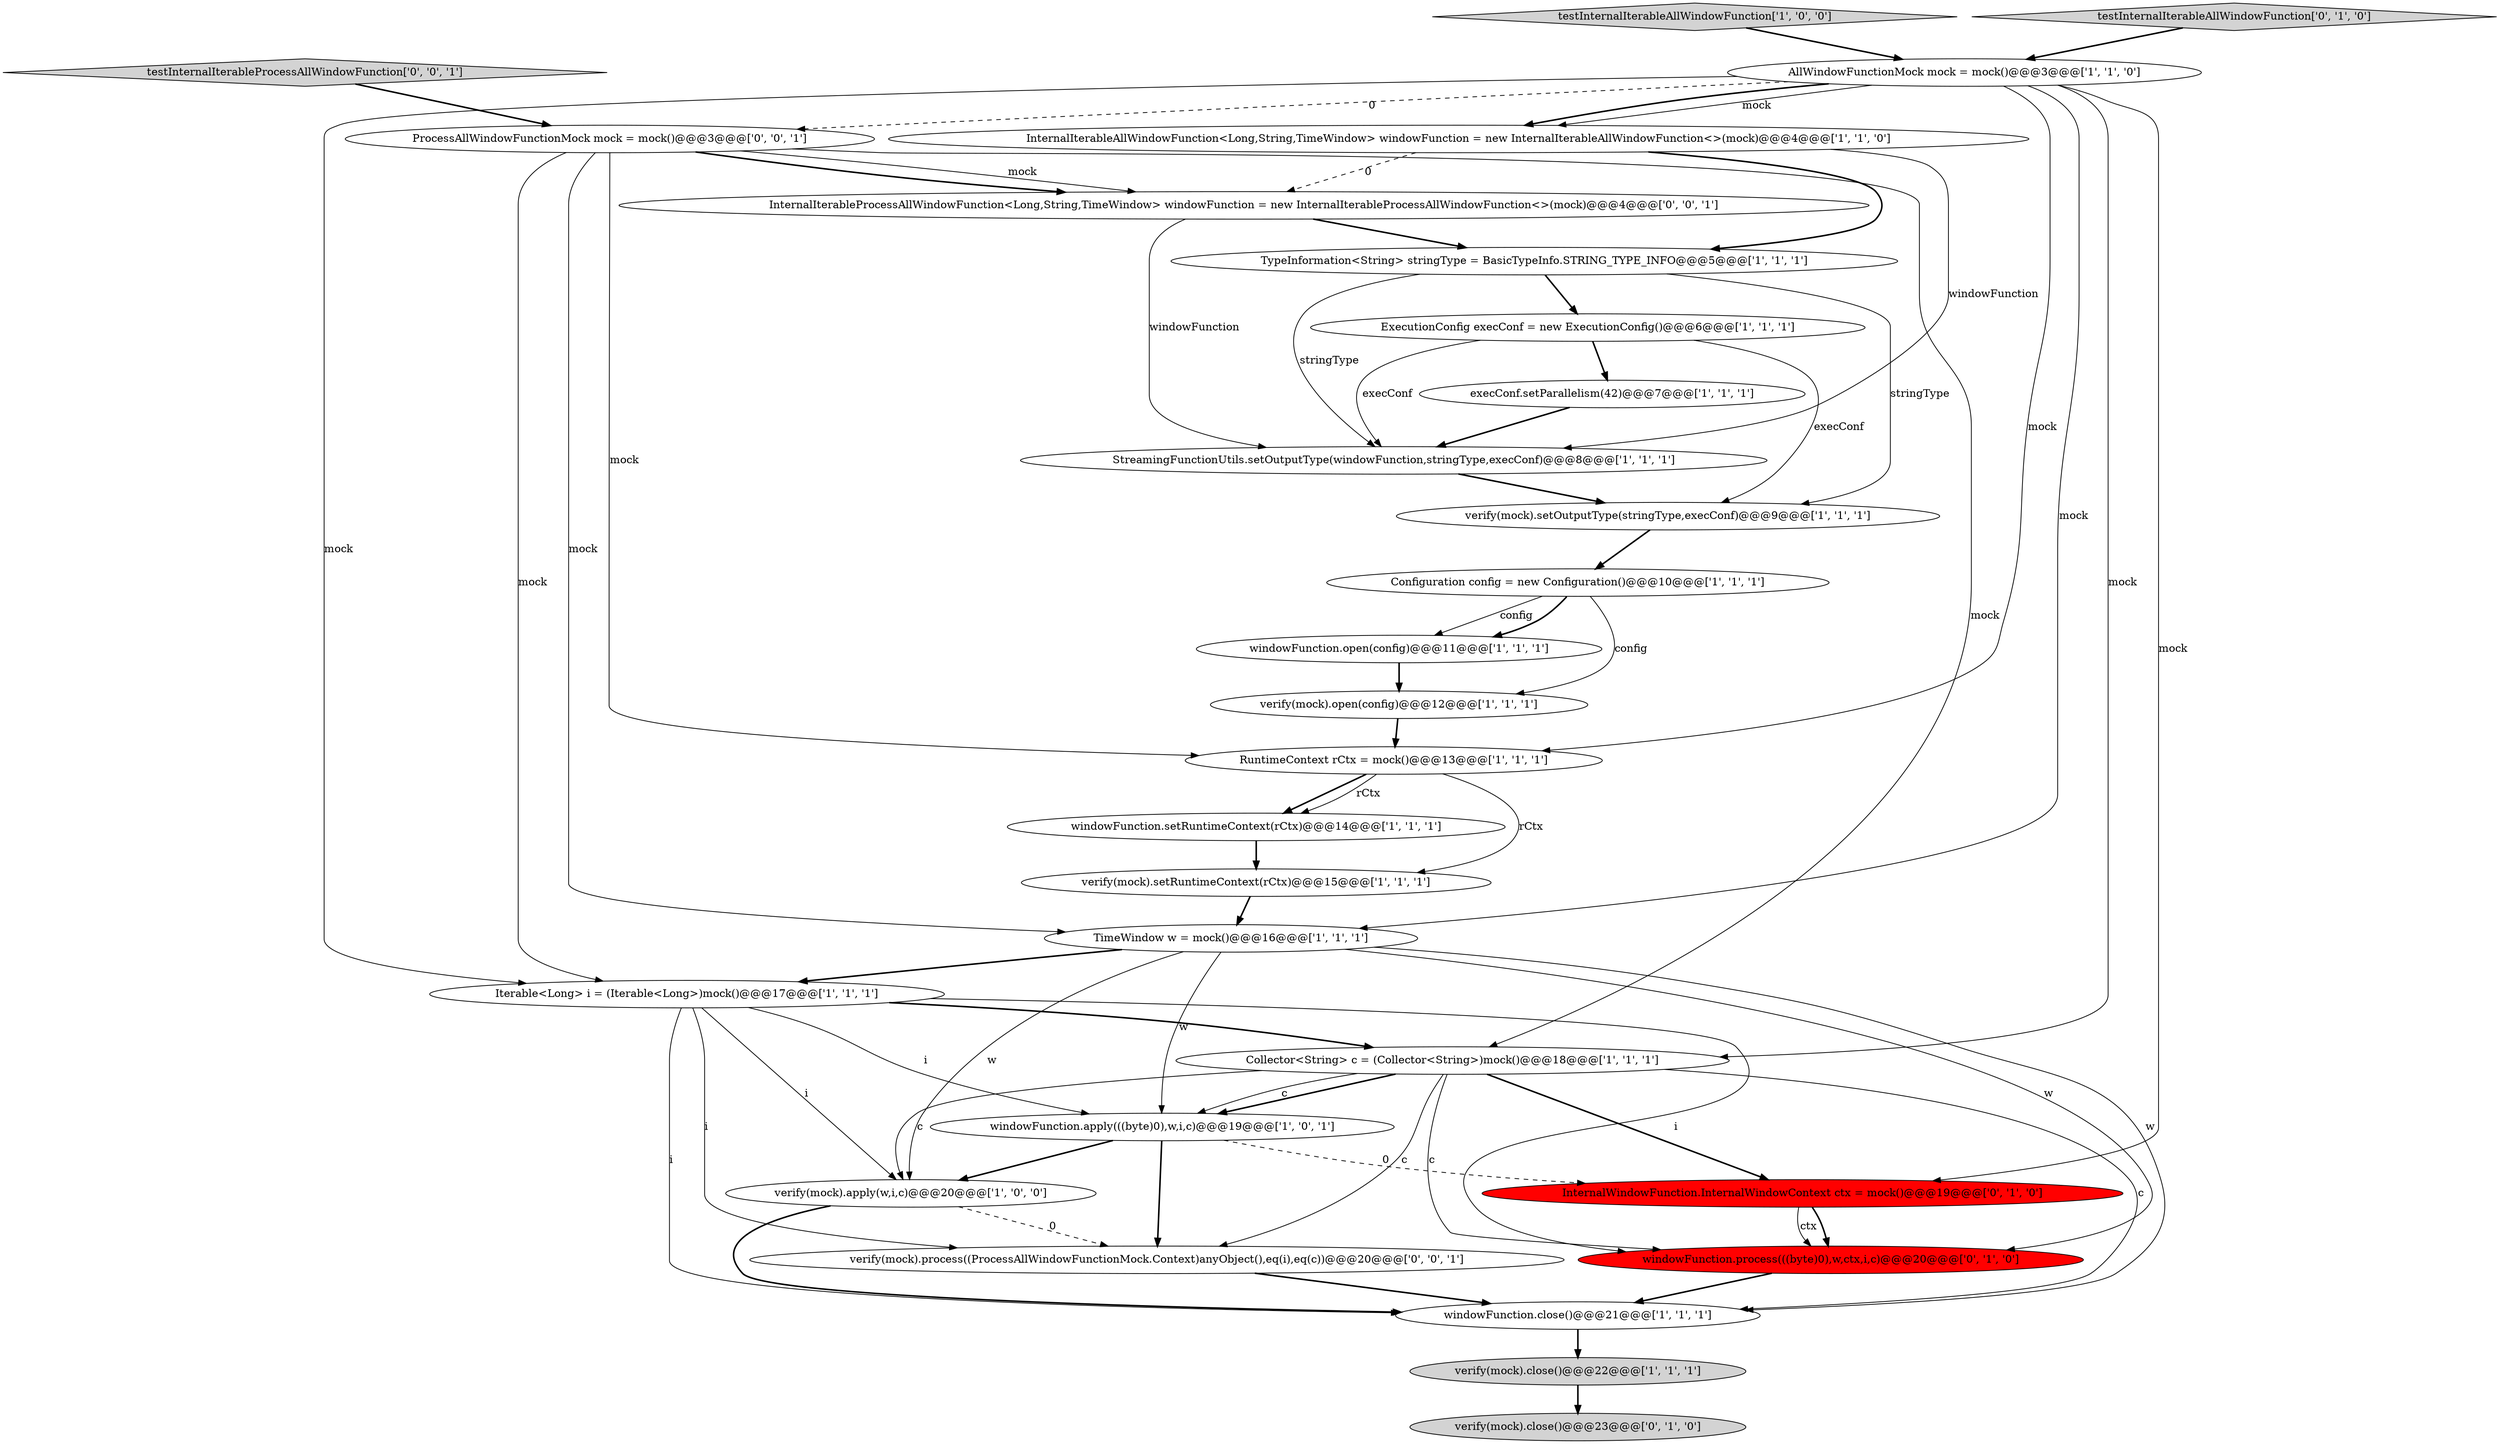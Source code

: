 digraph {
15 [style = filled, label = "AllWindowFunctionMock mock = mock()@@@3@@@['1', '1', '0']", fillcolor = white, shape = ellipse image = "AAA0AAABBB1BBB"];
13 [style = filled, label = "windowFunction.setRuntimeContext(rCtx)@@@14@@@['1', '1', '1']", fillcolor = white, shape = ellipse image = "AAA0AAABBB1BBB"];
27 [style = filled, label = "InternalIterableProcessAllWindowFunction<Long,String,TimeWindow> windowFunction = new InternalIterableProcessAllWindowFunction<>(mock)@@@4@@@['0', '0', '1']", fillcolor = white, shape = ellipse image = "AAA0AAABBB3BBB"];
4 [style = filled, label = "verify(mock).apply(w,i,c)@@@20@@@['1', '0', '0']", fillcolor = white, shape = ellipse image = "AAA0AAABBB1BBB"];
22 [style = filled, label = "InternalWindowFunction.InternalWindowContext ctx = mock()@@@19@@@['0', '1', '0']", fillcolor = red, shape = ellipse image = "AAA1AAABBB2BBB"];
1 [style = filled, label = "TimeWindow w = mock()@@@16@@@['1', '1', '1']", fillcolor = white, shape = ellipse image = "AAA0AAABBB1BBB"];
8 [style = filled, label = "execConf.setParallelism(42)@@@7@@@['1', '1', '1']", fillcolor = white, shape = ellipse image = "AAA0AAABBB1BBB"];
19 [style = filled, label = "InternalIterableAllWindowFunction<Long,String,TimeWindow> windowFunction = new InternalIterableAllWindowFunction<>(mock)@@@4@@@['1', '1', '0']", fillcolor = white, shape = ellipse image = "AAA0AAABBB1BBB"];
5 [style = filled, label = "Configuration config = new Configuration()@@@10@@@['1', '1', '1']", fillcolor = white, shape = ellipse image = "AAA0AAABBB1BBB"];
9 [style = filled, label = "Iterable<Long> i = (Iterable<Long>)mock()@@@17@@@['1', '1', '1']", fillcolor = white, shape = ellipse image = "AAA0AAABBB1BBB"];
6 [style = filled, label = "verify(mock).setRuntimeContext(rCtx)@@@15@@@['1', '1', '1']", fillcolor = white, shape = ellipse image = "AAA0AAABBB1BBB"];
12 [style = filled, label = "testInternalIterableAllWindowFunction['1', '0', '0']", fillcolor = lightgray, shape = diamond image = "AAA0AAABBB1BBB"];
11 [style = filled, label = "windowFunction.close()@@@21@@@['1', '1', '1']", fillcolor = white, shape = ellipse image = "AAA0AAABBB1BBB"];
26 [style = filled, label = "verify(mock).process((ProcessAllWindowFunctionMock.Context)anyObject(),eq(i),eq(c))@@@20@@@['0', '0', '1']", fillcolor = white, shape = ellipse image = "AAA0AAABBB3BBB"];
24 [style = filled, label = "verify(mock).close()@@@23@@@['0', '1', '0']", fillcolor = lightgray, shape = ellipse image = "AAA0AAABBB2BBB"];
18 [style = filled, label = "TypeInformation<String> stringType = BasicTypeInfo.STRING_TYPE_INFO@@@5@@@['1', '1', '1']", fillcolor = white, shape = ellipse image = "AAA0AAABBB1BBB"];
7 [style = filled, label = "windowFunction.apply(((byte)0),w,i,c)@@@19@@@['1', '0', '1']", fillcolor = white, shape = ellipse image = "AAA0AAABBB1BBB"];
20 [style = filled, label = "verify(mock).close()@@@22@@@['1', '1', '1']", fillcolor = lightgray, shape = ellipse image = "AAA0AAABBB1BBB"];
16 [style = filled, label = "StreamingFunctionUtils.setOutputType(windowFunction,stringType,execConf)@@@8@@@['1', '1', '1']", fillcolor = white, shape = ellipse image = "AAA0AAABBB1BBB"];
23 [style = filled, label = "testInternalIterableAllWindowFunction['0', '1', '0']", fillcolor = lightgray, shape = diamond image = "AAA0AAABBB2BBB"];
14 [style = filled, label = "verify(mock).setOutputType(stringType,execConf)@@@9@@@['1', '1', '1']", fillcolor = white, shape = ellipse image = "AAA0AAABBB1BBB"];
0 [style = filled, label = "windowFunction.open(config)@@@11@@@['1', '1', '1']", fillcolor = white, shape = ellipse image = "AAA0AAABBB1BBB"];
3 [style = filled, label = "RuntimeContext rCtx = mock()@@@13@@@['1', '1', '1']", fillcolor = white, shape = ellipse image = "AAA0AAABBB1BBB"];
25 [style = filled, label = "testInternalIterableProcessAllWindowFunction['0', '0', '1']", fillcolor = lightgray, shape = diamond image = "AAA0AAABBB3BBB"];
10 [style = filled, label = "Collector<String> c = (Collector<String>)mock()@@@18@@@['1', '1', '1']", fillcolor = white, shape = ellipse image = "AAA0AAABBB1BBB"];
21 [style = filled, label = "windowFunction.process(((byte)0),w,ctx,i,c)@@@20@@@['0', '1', '0']", fillcolor = red, shape = ellipse image = "AAA1AAABBB2BBB"];
2 [style = filled, label = "ExecutionConfig execConf = new ExecutionConfig()@@@6@@@['1', '1', '1']", fillcolor = white, shape = ellipse image = "AAA0AAABBB1BBB"];
17 [style = filled, label = "verify(mock).open(config)@@@12@@@['1', '1', '1']", fillcolor = white, shape = ellipse image = "AAA0AAABBB1BBB"];
28 [style = filled, label = "ProcessAllWindowFunctionMock mock = mock()@@@3@@@['0', '0', '1']", fillcolor = white, shape = ellipse image = "AAA0AAABBB3BBB"];
10->22 [style = bold, label=""];
28->1 [style = solid, label="mock"];
15->19 [style = solid, label="mock"];
8->16 [style = bold, label=""];
11->20 [style = bold, label=""];
27->18 [style = bold, label=""];
19->27 [style = dashed, label="0"];
19->18 [style = bold, label=""];
25->28 [style = bold, label=""];
15->10 [style = solid, label="mock"];
15->28 [style = dashed, label="0"];
0->17 [style = bold, label=""];
15->1 [style = solid, label="mock"];
9->26 [style = solid, label="i"];
14->5 [style = bold, label=""];
12->15 [style = bold, label=""];
23->15 [style = bold, label=""];
1->21 [style = solid, label="w"];
22->21 [style = bold, label=""];
28->27 [style = solid, label="mock"];
27->16 [style = solid, label="windowFunction"];
28->9 [style = solid, label="mock"];
10->21 [style = solid, label="c"];
7->4 [style = bold, label=""];
18->16 [style = solid, label="stringType"];
9->10 [style = bold, label=""];
5->17 [style = solid, label="config"];
28->3 [style = solid, label="mock"];
15->19 [style = bold, label=""];
18->2 [style = bold, label=""];
4->26 [style = dashed, label="0"];
10->7 [style = bold, label=""];
15->9 [style = solid, label="mock"];
26->11 [style = bold, label=""];
1->9 [style = bold, label=""];
5->0 [style = solid, label="config"];
7->26 [style = bold, label=""];
9->11 [style = solid, label="i"];
2->16 [style = solid, label="execConf"];
28->10 [style = solid, label="mock"];
6->1 [style = bold, label=""];
10->7 [style = solid, label="c"];
2->14 [style = solid, label="execConf"];
10->4 [style = solid, label="c"];
5->0 [style = bold, label=""];
21->11 [style = bold, label=""];
13->6 [style = bold, label=""];
17->3 [style = bold, label=""];
3->13 [style = bold, label=""];
16->14 [style = bold, label=""];
15->3 [style = solid, label="mock"];
9->7 [style = solid, label="i"];
28->27 [style = bold, label=""];
10->26 [style = solid, label="c"];
1->11 [style = solid, label="w"];
9->4 [style = solid, label="i"];
22->21 [style = solid, label="ctx"];
18->14 [style = solid, label="stringType"];
3->13 [style = solid, label="rCtx"];
9->21 [style = solid, label="i"];
10->11 [style = solid, label="c"];
15->22 [style = solid, label="mock"];
19->16 [style = solid, label="windowFunction"];
4->11 [style = bold, label=""];
20->24 [style = bold, label=""];
7->22 [style = dashed, label="0"];
1->7 [style = solid, label="w"];
2->8 [style = bold, label=""];
1->4 [style = solid, label="w"];
3->6 [style = solid, label="rCtx"];
}
